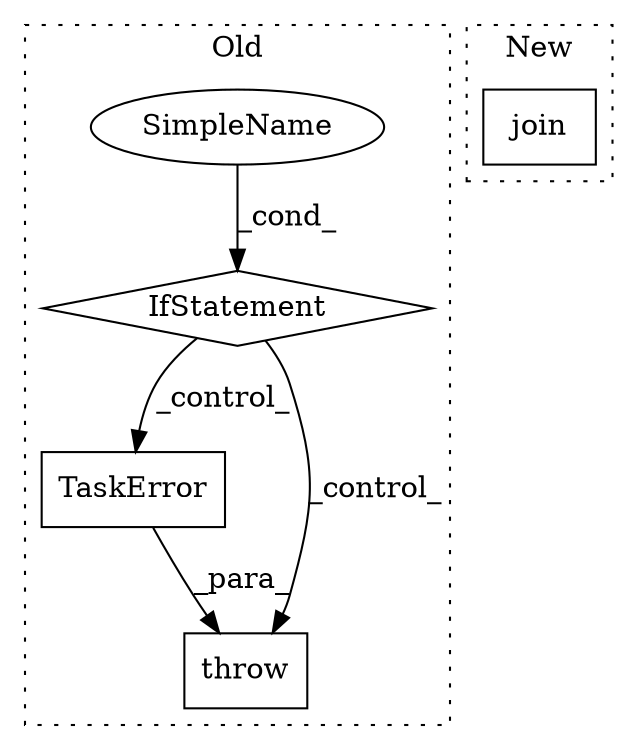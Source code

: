digraph G {
subgraph cluster0 {
1 [label="TaskError" a="32" s="8971,9099" l="10,1" shape="box"];
3 [label="throw" a="53" s="8965" l="6" shape="box"];
4 [label="IfStatement" a="25" s="8936,8953" l="4,2" shape="diamond"];
5 [label="SimpleName" a="42" s="8940" l="13" shape="ellipse"];
label = "Old";
style="dotted";
}
subgraph cluster1 {
2 [label="join" a="32" s="9846,9864" l="5,1" shape="box"];
label = "New";
style="dotted";
}
1 -> 3 [label="_para_"];
4 -> 1 [label="_control_"];
4 -> 3 [label="_control_"];
5 -> 4 [label="_cond_"];
}